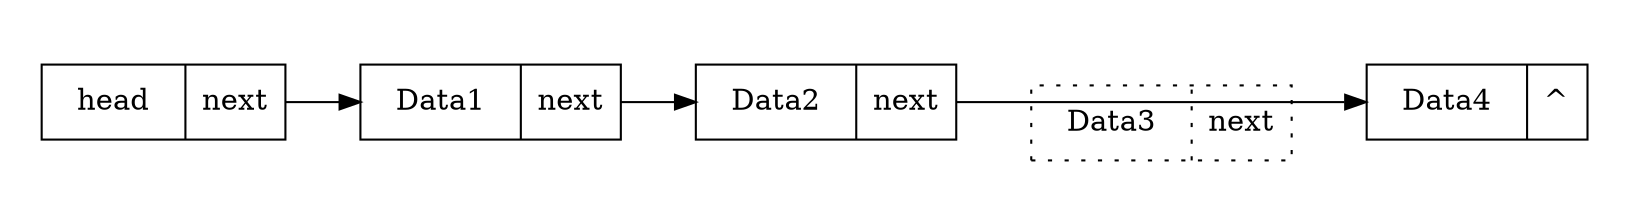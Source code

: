 digraph LinkedList{
    node [shape = record]
    splines = line;
    rankdir = LR;
    subgraph cluster_0{
        color = transparent;
        head  [label="{<data>&nbsp; head &nbsp; | <next> next}"]
        node1 [label=" {<data>&nbsp; Data1 &nbsp;| <next> next}"];
        node2 [label=" {<data>&nbsp; Data2 &nbsp;| <next> next}"];
        node3 [style = dotted; label=" {<data>&nbsp; Data3 &nbsp;| <next> next}"];
        node4 [label=" {<data>&nbsp; Data4 &nbsp;| ^ }"];

        head:next->node1:data;
        node1:next->node2:data;
        node2:next ->node3:data [color = transparent];
        node3:next ->node4:data [color = transparent];
        node2:next -> node4:data;
    }
}